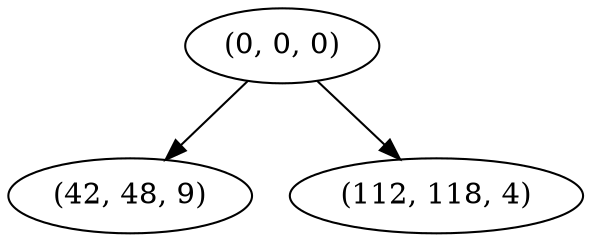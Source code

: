 digraph tree {
    "(0, 0, 0)";
    "(42, 48, 9)";
    "(112, 118, 4)";
    "(0, 0, 0)" -> "(42, 48, 9)";
    "(0, 0, 0)" -> "(112, 118, 4)";
}
